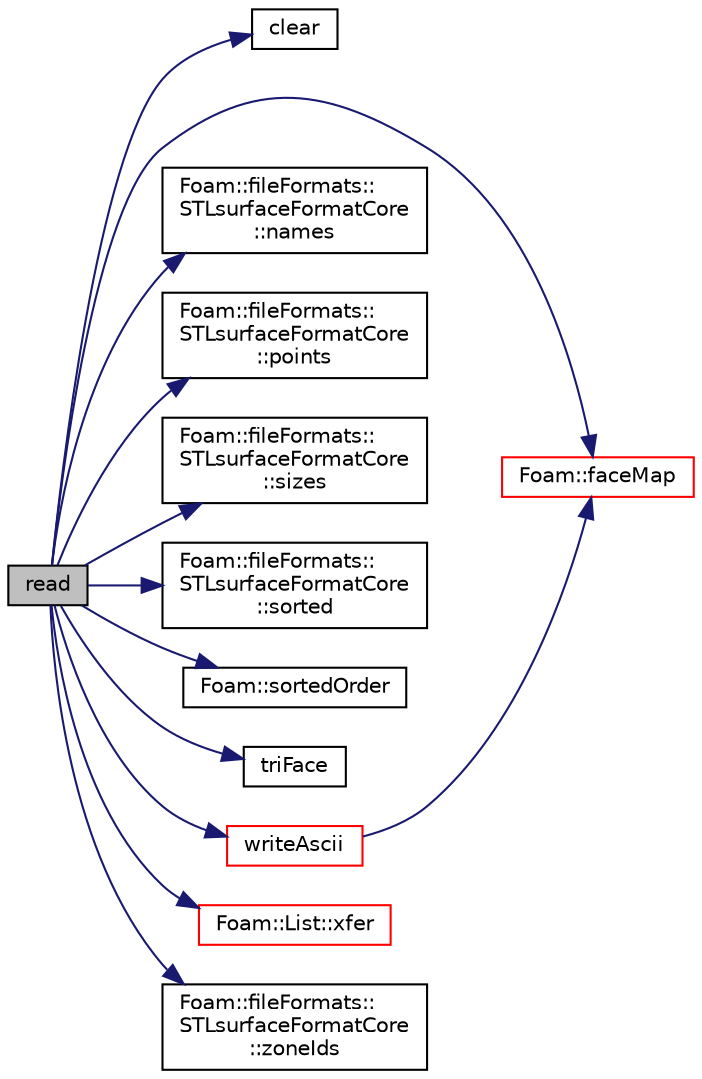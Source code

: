 digraph "read"
{
  bgcolor="transparent";
  edge [fontname="Helvetica",fontsize="10",labelfontname="Helvetica",labelfontsize="10"];
  node [fontname="Helvetica",fontsize="10",shape=record];
  rankdir="LR";
  Node1 [label="read",height=0.2,width=0.4,color="black", fillcolor="grey75", style="filled", fontcolor="black"];
  Node1 -> Node2 [color="midnightblue",fontsize="10",style="solid",fontname="Helvetica"];
  Node2 [label="clear",height=0.2,width=0.4,color="black",URL="$a03251.html#a0d972f1186e0939b42675a2df621c10e"];
  Node1 -> Node3 [color="midnightblue",fontsize="10",style="solid",fontname="Helvetica"];
  Node3 [label="Foam::faceMap",height=0.2,width=0.4,color="red",URL="$a10887.html#aa77215843e964fac259ab06e68d0ee02"];
  Node1 -> Node4 [color="midnightblue",fontsize="10",style="solid",fontname="Helvetica"];
  Node4 [label="Foam::fileFormats::\lSTLsurfaceFormatCore\l::names",height=0.2,width=0.4,color="black",URL="$a02529.html#a40a94d9d99acae7d0635cd2a874e5b9e",tooltip="The list of solid names in the order of their first appearance. "];
  Node1 -> Node5 [color="midnightblue",fontsize="10",style="solid",fontname="Helvetica"];
  Node5 [label="Foam::fileFormats::\lSTLsurfaceFormatCore\l::points",height=0.2,width=0.4,color="black",URL="$a02529.html#a38680f9c590044bcd6246f3f1f696cec",tooltip="Return full access to the points. "];
  Node1 -> Node6 [color="midnightblue",fontsize="10",style="solid",fontname="Helvetica"];
  Node6 [label="Foam::fileFormats::\lSTLsurfaceFormatCore\l::sizes",height=0.2,width=0.4,color="black",URL="$a02529.html#a62b2487b69792cc7f48dcf19ae2b52f3",tooltip="The list of solid sizes in the order of their first appearance. "];
  Node1 -> Node7 [color="midnightblue",fontsize="10",style="solid",fontname="Helvetica"];
  Node7 [label="Foam::fileFormats::\lSTLsurfaceFormatCore\l::sorted",height=0.2,width=0.4,color="black",URL="$a02529.html#a4f962e231e044c4a00f82fdc57bcb74b",tooltip="File read was already sorted. "];
  Node1 -> Node8 [color="midnightblue",fontsize="10",style="solid",fontname="Helvetica"];
  Node8 [label="Foam::sortedOrder",height=0.2,width=0.4,color="black",URL="$a10887.html#acf128ea037506c14446998bb7ca39264",tooltip="Generate the (stable) sort order for the list. "];
  Node1 -> Node9 [color="midnightblue",fontsize="10",style="solid",fontname="Helvetica"];
  Node9 [label="triFace",height=0.2,width=0.4,color="black",URL="$a04064.html#a85e205b40128f23c7ad84f2d6fe1a4b1"];
  Node1 -> Node10 [color="midnightblue",fontsize="10",style="solid",fontname="Helvetica"];
  Node10 [label="writeAscii",height=0.2,width=0.4,color="red",URL="$a02528.html#a9ed2139058d6a7dca0edb4f9c88e6599",tooltip="Write surface mesh components by proxy (as ASCII) "];
  Node10 -> Node3 [color="midnightblue",fontsize="10",style="solid",fontname="Helvetica"];
  Node1 -> Node11 [color="midnightblue",fontsize="10",style="solid",fontname="Helvetica"];
  Node11 [label="Foam::List::xfer",height=0.2,width=0.4,color="red",URL="$a01392.html#a48f43ee271fb2edb0fb241b72af0e59c",tooltip="Transfer contents to the Xfer container. "];
  Node1 -> Node12 [color="midnightblue",fontsize="10",style="solid",fontname="Helvetica"];
  Node12 [label="Foam::fileFormats::\lSTLsurfaceFormatCore\l::zoneIds",height=0.2,width=0.4,color="black",URL="$a02529.html#a23d7c10c71e0f9bb126550ac00c3d3ac",tooltip="Return full access to the zoneIds. "];
}
